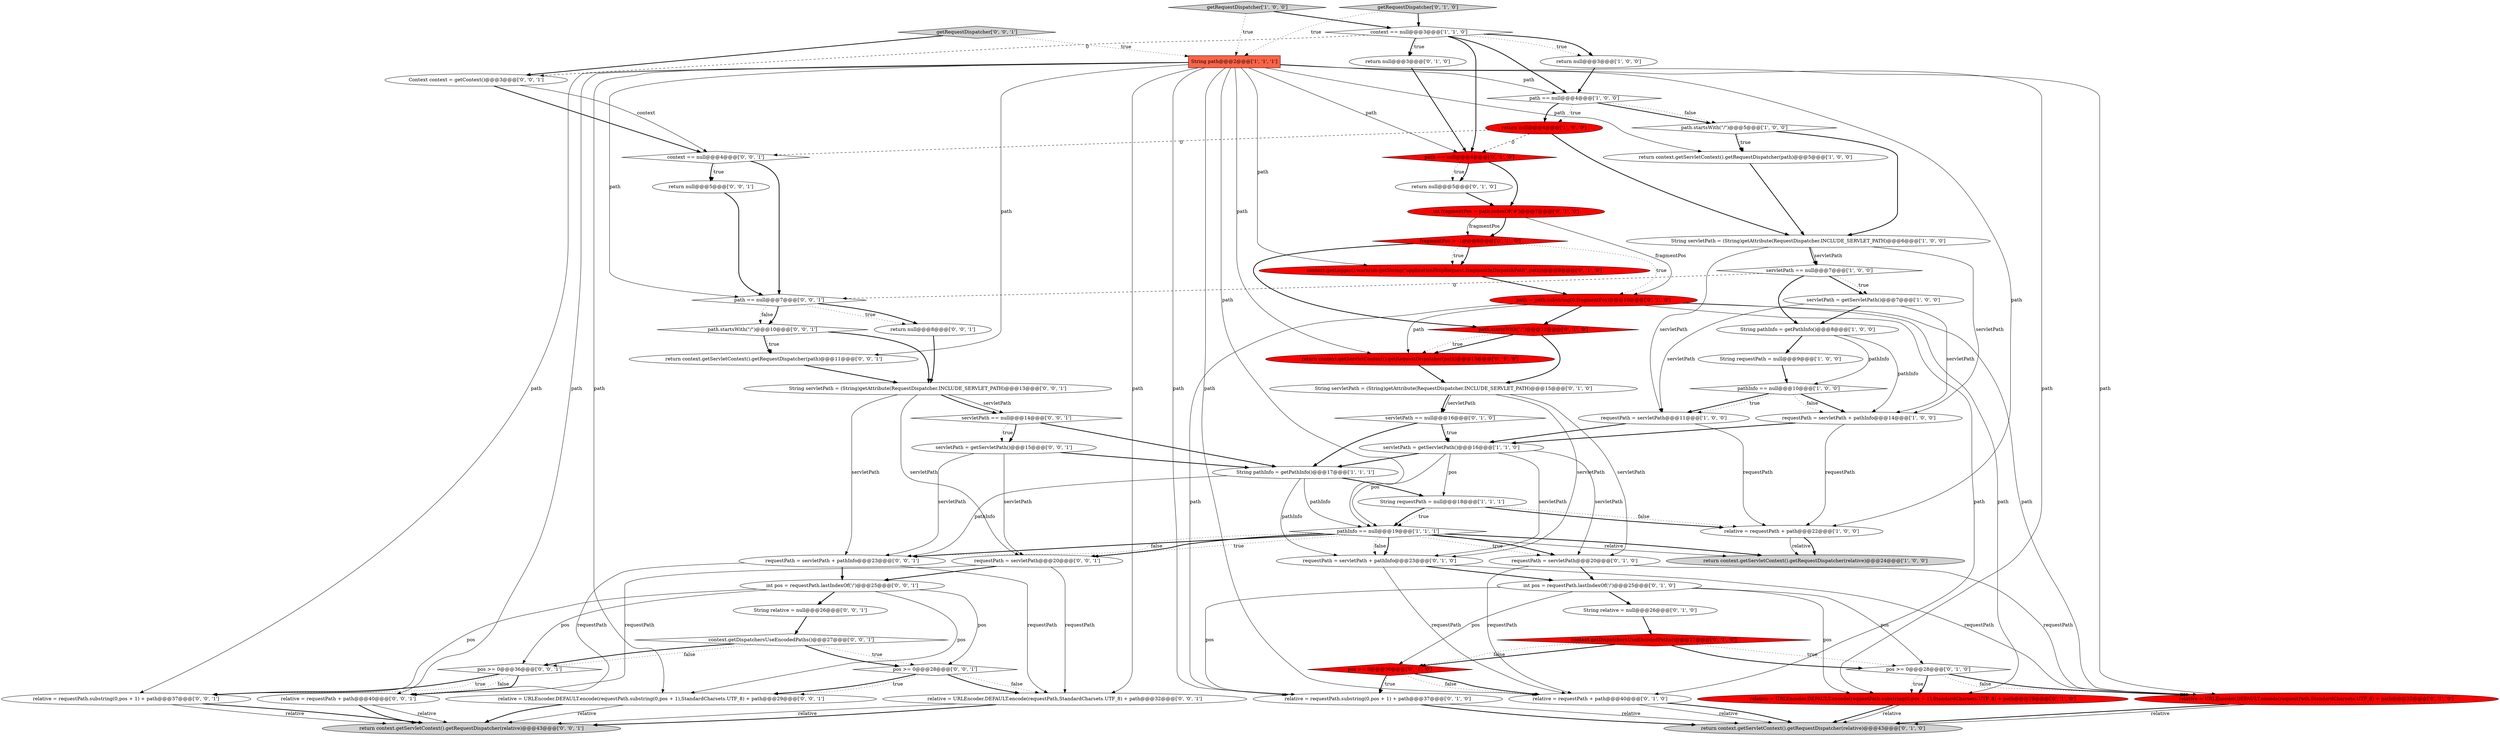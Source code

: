digraph {
21 [style = filled, label = "servletPath == null@@@7@@@['1', '0', '0']", fillcolor = white, shape = diamond image = "AAA0AAABBB1BBB"];
5 [style = filled, label = "return null@@@3@@@['1', '0', '0']", fillcolor = white, shape = ellipse image = "AAA0AAABBB1BBB"];
36 [style = filled, label = "pos >= 0@@@36@@@['0', '1', '0']", fillcolor = red, shape = diamond image = "AAA1AAABBB2BBB"];
67 [style = filled, label = "servletPath = getServletPath()@@@15@@@['0', '0', '1']", fillcolor = white, shape = ellipse image = "AAA0AAABBB3BBB"];
56 [style = filled, label = "relative = URLEncoder.DEFAULT.encode(requestPath.substring(0,pos + 1),StandardCharsets.UTF_8) + path@@@29@@@['0', '0', '1']", fillcolor = white, shape = ellipse image = "AAA0AAABBB3BBB"];
0 [style = filled, label = "getRequestDispatcher['1', '0', '0']", fillcolor = lightgray, shape = diamond image = "AAA0AAABBB1BBB"];
54 [style = filled, label = "String servletPath = (String)getAttribute(RequestDispatcher.INCLUDE_SERVLET_PATH)@@@13@@@['0', '0', '1']", fillcolor = white, shape = ellipse image = "AAA0AAABBB3BBB"];
31 [style = filled, label = "requestPath = servletPath@@@20@@@['0', '1', '0']", fillcolor = white, shape = ellipse image = "AAA0AAABBB2BBB"];
58 [style = filled, label = "requestPath = servletPath@@@20@@@['0', '0', '1']", fillcolor = white, shape = ellipse image = "AAA0AAABBB3BBB"];
11 [style = filled, label = "return context.getServletContext().getRequestDispatcher(relative)@@@24@@@['1', '0', '0']", fillcolor = lightgray, shape = ellipse image = "AAA0AAABBB1BBB"];
28 [style = filled, label = "return null@@@3@@@['0', '1', '0']", fillcolor = white, shape = ellipse image = "AAA0AAABBB2BBB"];
40 [style = filled, label = "servletPath == null@@@16@@@['0', '1', '0']", fillcolor = white, shape = diamond image = "AAA0AAABBB2BBB"];
64 [style = filled, label = "int pos = requestPath.lastIndexOf('/')@@@25@@@['0', '0', '1']", fillcolor = white, shape = ellipse image = "AAA0AAABBB3BBB"];
1 [style = filled, label = "path == null@@@4@@@['1', '0', '0']", fillcolor = white, shape = diamond image = "AAA0AAABBB1BBB"];
16 [style = filled, label = "pathInfo == null@@@10@@@['1', '0', '0']", fillcolor = white, shape = diamond image = "AAA0AAABBB1BBB"];
52 [style = filled, label = "path.startsWith(\"/\")@@@10@@@['0', '0', '1']", fillcolor = white, shape = diamond image = "AAA0AAABBB3BBB"];
26 [style = filled, label = "requestPath = servletPath + pathInfo@@@23@@@['0', '1', '0']", fillcolor = white, shape = ellipse image = "AAA0AAABBB2BBB"];
23 [style = filled, label = "String relative = null@@@26@@@['0', '1', '0']", fillcolor = white, shape = ellipse image = "AAA0AAABBB2BBB"];
24 [style = filled, label = "return context.getServletContext().getRequestDispatcher(path)@@@13@@@['0', '1', '0']", fillcolor = red, shape = ellipse image = "AAA1AAABBB2BBB"];
59 [style = filled, label = "Context context = getContext()@@@3@@@['0', '0', '1']", fillcolor = white, shape = ellipse image = "AAA0AAABBB3BBB"];
7 [style = filled, label = "String requestPath = null@@@9@@@['1', '0', '0']", fillcolor = white, shape = ellipse image = "AAA0AAABBB1BBB"];
17 [style = filled, label = "return null@@@4@@@['1', '0', '0']", fillcolor = red, shape = ellipse image = "AAA1AAABBB1BBB"];
34 [style = filled, label = "relative = requestPath + path@@@40@@@['0', '1', '0']", fillcolor = white, shape = ellipse image = "AAA0AAABBB2BBB"];
2 [style = filled, label = "String pathInfo = getPathInfo()@@@8@@@['1', '0', '0']", fillcolor = white, shape = ellipse image = "AAA0AAABBB1BBB"];
46 [style = filled, label = "relative = URLEncoder.DEFAULT.encode(requestPath,StandardCharsets.UTF_8) + path@@@32@@@['0', '0', '1']", fillcolor = white, shape = ellipse image = "AAA0AAABBB3BBB"];
13 [style = filled, label = "path.startsWith(\"/\")@@@5@@@['1', '0', '0']", fillcolor = white, shape = diamond image = "AAA0AAABBB1BBB"];
18 [style = filled, label = "relative = requestPath + path@@@22@@@['1', '0', '0']", fillcolor = white, shape = ellipse image = "AAA0AAABBB1BBB"];
38 [style = filled, label = "relative = URLEncoder.DEFAULT.encode(requestPath.substring(0,pos + 1),StandardCharsets.UTF_8) + path@@@29@@@['0', '1', '0']", fillcolor = red, shape = ellipse image = "AAA1AAABBB2BBB"];
6 [style = filled, label = "requestPath = servletPath@@@11@@@['1', '0', '0']", fillcolor = white, shape = ellipse image = "AAA0AAABBB1BBB"];
65 [style = filled, label = "relative = requestPath + path@@@40@@@['0', '0', '1']", fillcolor = white, shape = ellipse image = "AAA0AAABBB3BBB"];
25 [style = filled, label = "context.getDispatchersUseEncodedPaths()@@@27@@@['0', '1', '0']", fillcolor = red, shape = diamond image = "AAA1AAABBB2BBB"];
29 [style = filled, label = "getRequestDispatcher['0', '1', '0']", fillcolor = lightgray, shape = diamond image = "AAA0AAABBB2BBB"];
66 [style = filled, label = "getRequestDispatcher['0', '0', '1']", fillcolor = lightgray, shape = diamond image = "AAA0AAABBB3BBB"];
60 [style = filled, label = "context == null@@@4@@@['0', '0', '1']", fillcolor = white, shape = diamond image = "AAA0AAABBB3BBB"];
27 [style = filled, label = "relative = URLEncoder.DEFAULT.encode(requestPath,StandardCharsets.UTF_8) + path@@@32@@@['0', '1', '0']", fillcolor = red, shape = ellipse image = "AAA1AAABBB2BBB"];
20 [style = filled, label = "String path@@@2@@@['1', '1', '1']", fillcolor = tomato, shape = box image = "AAA0AAABBB1BBB"];
49 [style = filled, label = "pos >= 0@@@36@@@['0', '0', '1']", fillcolor = white, shape = diamond image = "AAA0AAABBB3BBB"];
61 [style = filled, label = "String relative = null@@@26@@@['0', '0', '1']", fillcolor = white, shape = ellipse image = "AAA0AAABBB3BBB"];
12 [style = filled, label = "context == null@@@3@@@['1', '1', '0']", fillcolor = white, shape = diamond image = "AAA0AAABBB1BBB"];
39 [style = filled, label = "path == null@@@4@@@['0', '1', '0']", fillcolor = red, shape = diamond image = "AAA1AAABBB2BBB"];
14 [style = filled, label = "String servletPath = (String)getAttribute(RequestDispatcher.INCLUDE_SERVLET_PATH)@@@6@@@['1', '0', '0']", fillcolor = white, shape = ellipse image = "AAA0AAABBB1BBB"];
57 [style = filled, label = "context.getDispatchersUseEncodedPaths()@@@27@@@['0', '0', '1']", fillcolor = white, shape = diamond image = "AAA0AAABBB3BBB"];
33 [style = filled, label = "path.startsWith(\"/\")@@@12@@@['0', '1', '0']", fillcolor = red, shape = diamond image = "AAA1AAABBB2BBB"];
44 [style = filled, label = "return context.getServletContext().getRequestDispatcher(relative)@@@43@@@['0', '1', '0']", fillcolor = lightgray, shape = ellipse image = "AAA0AAABBB2BBB"];
37 [style = filled, label = "pos >= 0@@@28@@@['0', '1', '0']", fillcolor = white, shape = diamond image = "AAA0AAABBB2BBB"];
53 [style = filled, label = "return context.getServletContext().getRequestDispatcher(relative)@@@43@@@['0', '0', '1']", fillcolor = lightgray, shape = ellipse image = "AAA0AAABBB3BBB"];
3 [style = filled, label = "servletPath = getServletPath()@@@7@@@['1', '0', '0']", fillcolor = white, shape = ellipse image = "AAA0AAABBB1BBB"];
8 [style = filled, label = "requestPath = servletPath + pathInfo@@@14@@@['1', '0', '0']", fillcolor = white, shape = ellipse image = "AAA0AAABBB1BBB"];
50 [style = filled, label = "relative = requestPath.substring(0,pos + 1) + path@@@37@@@['0', '0', '1']", fillcolor = white, shape = ellipse image = "AAA0AAABBB3BBB"];
62 [style = filled, label = "pos >= 0@@@28@@@['0', '0', '1']", fillcolor = white, shape = diamond image = "AAA0AAABBB3BBB"];
47 [style = filled, label = "return null@@@8@@@['0', '0', '1']", fillcolor = white, shape = ellipse image = "AAA0AAABBB3BBB"];
68 [style = filled, label = "requestPath = servletPath + pathInfo@@@23@@@['0', '0', '1']", fillcolor = white, shape = ellipse image = "AAA0AAABBB3BBB"];
55 [style = filled, label = "servletPath == null@@@14@@@['0', '0', '1']", fillcolor = white, shape = diamond image = "AAA0AAABBB3BBB"];
63 [style = filled, label = "return null@@@5@@@['0', '0', '1']", fillcolor = white, shape = ellipse image = "AAA0AAABBB3BBB"];
4 [style = filled, label = "servletPath = getServletPath()@@@16@@@['1', '1', '0']", fillcolor = white, shape = ellipse image = "AAA0AAABBB1BBB"];
42 [style = filled, label = "context.getLogger().warn(sm.getString(\"applicationHttpRequest.fragmentInDispatchPath\",path))@@@9@@@['0', '1', '0']", fillcolor = red, shape = ellipse image = "AAA1AAABBB2BBB"];
19 [style = filled, label = "String pathInfo = getPathInfo()@@@17@@@['1', '1', '1']", fillcolor = white, shape = ellipse image = "AAA0AAABBB1BBB"];
32 [style = filled, label = "int fragmentPos = path.indexOf('#')@@@7@@@['0', '1', '0']", fillcolor = red, shape = ellipse image = "AAA1AAABBB2BBB"];
45 [style = filled, label = "relative = requestPath.substring(0,pos + 1) + path@@@37@@@['0', '1', '0']", fillcolor = white, shape = ellipse image = "AAA0AAABBB2BBB"];
30 [style = filled, label = "path = path.substring(0,fragmentPos)@@@10@@@['0', '1', '0']", fillcolor = red, shape = ellipse image = "AAA1AAABBB2BBB"];
9 [style = filled, label = "pathInfo == null@@@19@@@['1', '1', '1']", fillcolor = white, shape = diamond image = "AAA0AAABBB1BBB"];
22 [style = filled, label = "String servletPath = (String)getAttribute(RequestDispatcher.INCLUDE_SERVLET_PATH)@@@15@@@['0', '1', '0']", fillcolor = white, shape = ellipse image = "AAA0AAABBB2BBB"];
35 [style = filled, label = "return null@@@5@@@['0', '1', '0']", fillcolor = white, shape = ellipse image = "AAA0AAABBB2BBB"];
41 [style = filled, label = "int pos = requestPath.lastIndexOf('/')@@@25@@@['0', '1', '0']", fillcolor = white, shape = ellipse image = "AAA0AAABBB2BBB"];
43 [style = filled, label = "fragmentPos > -1@@@8@@@['0', '1', '0']", fillcolor = red, shape = diamond image = "AAA1AAABBB2BBB"];
48 [style = filled, label = "path == null@@@7@@@['0', '0', '1']", fillcolor = white, shape = diamond image = "AAA0AAABBB3BBB"];
15 [style = filled, label = "return context.getServletContext().getRequestDispatcher(path)@@@5@@@['1', '0', '0']", fillcolor = white, shape = ellipse image = "AAA0AAABBB1BBB"];
51 [style = filled, label = "return context.getServletContext().getRequestDispatcher(path)@@@11@@@['0', '0', '1']", fillcolor = white, shape = ellipse image = "AAA0AAABBB3BBB"];
10 [style = filled, label = "String requestPath = null@@@18@@@['1', '1', '1']", fillcolor = white, shape = ellipse image = "AAA0AAABBB1BBB"];
40->4 [style = bold, label=""];
9->58 [style = dotted, label="true"];
54->55 [style = bold, label=""];
12->5 [style = bold, label=""];
9->11 [style = bold, label=""];
14->8 [style = solid, label="servletPath"];
2->16 [style = solid, label="pathInfo"];
37->27 [style = bold, label=""];
64->50 [style = solid, label="pos"];
41->36 [style = solid, label="pos"];
38->44 [style = bold, label=""];
63->48 [style = bold, label=""];
4->26 [style = solid, label="servletPath"];
57->62 [style = bold, label=""];
27->44 [style = bold, label=""];
19->26 [style = solid, label="pathInfo"];
43->42 [style = bold, label=""];
59->60 [style = solid, label="context"];
61->57 [style = bold, label=""];
52->51 [style = dotted, label="true"];
22->26 [style = solid, label="servletPath"];
29->20 [style = dotted, label="true"];
1->13 [style = bold, label=""];
21->2 [style = bold, label=""];
9->58 [style = bold, label=""];
9->26 [style = bold, label=""];
48->52 [style = bold, label=""];
37->38 [style = dotted, label="true"];
54->58 [style = solid, label="servletPath"];
64->56 [style = solid, label="pos"];
41->38 [style = solid, label="pos"];
17->14 [style = bold, label=""];
37->38 [style = bold, label=""];
7->16 [style = bold, label=""];
60->63 [style = bold, label=""];
18->11 [style = solid, label="relative"];
21->48 [style = dashed, label="0"];
4->10 [style = solid, label="pos"];
13->15 [style = dotted, label="true"];
34->44 [style = solid, label="relative"];
9->26 [style = dotted, label="false"];
38->44 [style = solid, label="relative"];
8->4 [style = bold, label=""];
64->49 [style = solid, label="pos"];
1->13 [style = dotted, label="false"];
56->53 [style = bold, label=""];
13->14 [style = bold, label=""];
14->21 [style = solid, label="servletPath"];
22->40 [style = solid, label="servletPath"];
3->8 [style = solid, label="servletPath"];
21->3 [style = bold, label=""];
67->19 [style = bold, label=""];
62->56 [style = bold, label=""];
39->35 [style = dotted, label="true"];
23->25 [style = bold, label=""];
62->46 [style = bold, label=""];
20->39 [style = solid, label="path"];
12->28 [style = bold, label=""];
59->60 [style = bold, label=""];
20->42 [style = solid, label="path"];
51->54 [style = bold, label=""];
25->36 [style = bold, label=""];
20->24 [style = solid, label="path"];
16->6 [style = bold, label=""];
18->11 [style = bold, label=""];
4->19 [style = bold, label=""];
56->53 [style = solid, label="relative"];
20->9 [style = solid, label="path"];
9->31 [style = dotted, label="true"];
54->68 [style = solid, label="servletPath"];
19->68 [style = solid, label="pathInfo"];
27->44 [style = solid, label="relative"];
67->58 [style = solid, label="servletPath"];
6->18 [style = solid, label="requestPath"];
12->1 [style = bold, label=""];
26->27 [style = solid, label="requestPath"];
60->48 [style = bold, label=""];
9->68 [style = dotted, label="false"];
1->17 [style = bold, label=""];
43->30 [style = dotted, label="true"];
2->8 [style = solid, label="pathInfo"];
5->1 [style = bold, label=""];
6->4 [style = bold, label=""];
30->24 [style = solid, label="path"];
36->45 [style = dotted, label="true"];
20->50 [style = solid, label="path"];
48->47 [style = dotted, label="true"];
3->2 [style = bold, label=""];
47->54 [style = bold, label=""];
25->37 [style = bold, label=""];
12->59 [style = dashed, label="0"];
39->35 [style = bold, label=""];
41->37 [style = solid, label="pos"];
68->46 [style = solid, label="requestPath"];
20->34 [style = solid, label="path"];
31->27 [style = solid, label="requestPath"];
43->33 [style = bold, label=""];
31->41 [style = bold, label=""];
13->15 [style = bold, label=""];
65->53 [style = bold, label=""];
52->51 [style = bold, label=""];
55->19 [style = bold, label=""];
14->21 [style = bold, label=""];
46->53 [style = solid, label="relative"];
52->54 [style = bold, label=""];
10->18 [style = bold, label=""];
17->39 [style = dashed, label="0"];
3->6 [style = solid, label="servletPath"];
48->52 [style = dotted, label="false"];
4->9 [style = solid, label="pos"];
31->34 [style = solid, label="requestPath"];
50->53 [style = solid, label="relative"];
67->68 [style = solid, label="servletPath"];
30->33 [style = bold, label=""];
15->14 [style = bold, label=""];
1->17 [style = dotted, label="true"];
16->8 [style = bold, label=""];
20->51 [style = solid, label="path"];
28->39 [style = bold, label=""];
9->31 [style = bold, label=""];
0->12 [style = bold, label=""];
20->15 [style = solid, label="path"];
37->27 [style = dotted, label="false"];
40->4 [style = dotted, label="true"];
9->68 [style = bold, label=""];
26->34 [style = solid, label="requestPath"];
49->50 [style = dotted, label="true"];
35->32 [style = bold, label=""];
40->19 [style = bold, label=""];
19->10 [style = bold, label=""];
49->65 [style = bold, label=""];
54->55 [style = solid, label="servletPath"];
10->9 [style = dotted, label="true"];
68->65 [style = solid, label="requestPath"];
45->44 [style = bold, label=""];
41->45 [style = solid, label="pos"];
62->46 [style = dotted, label="false"];
49->50 [style = bold, label=""];
20->46 [style = solid, label="path"];
26->41 [style = bold, label=""];
55->67 [style = dotted, label="true"];
30->38 [style = solid, label="path"];
19->9 [style = solid, label="pathInfo"];
33->24 [style = bold, label=""];
39->32 [style = bold, label=""];
65->53 [style = solid, label="relative"];
34->44 [style = bold, label=""];
21->3 [style = dotted, label="true"];
33->24 [style = dotted, label="true"];
55->67 [style = bold, label=""];
32->30 [style = solid, label="fragmentPos"];
36->34 [style = dotted, label="false"];
49->65 [style = dotted, label="false"];
20->38 [style = solid, label="path"];
10->9 [style = bold, label=""];
20->45 [style = solid, label="path"];
64->61 [style = bold, label=""];
12->39 [style = bold, label=""];
20->56 [style = solid, label="path"];
58->65 [style = solid, label="requestPath"];
4->31 [style = solid, label="servletPath"];
16->8 [style = dotted, label="false"];
57->49 [style = dotted, label="false"];
36->34 [style = bold, label=""];
45->44 [style = solid, label="relative"];
33->22 [style = bold, label=""];
10->18 [style = dotted, label="false"];
58->64 [style = bold, label=""];
22->40 [style = bold, label=""];
68->64 [style = bold, label=""];
25->37 [style = dotted, label="true"];
58->46 [style = solid, label="requestPath"];
20->65 [style = solid, label="path"];
57->62 [style = dotted, label="true"];
46->53 [style = bold, label=""];
25->36 [style = dotted, label="false"];
0->20 [style = dotted, label="true"];
64->62 [style = solid, label="pos"];
32->43 [style = bold, label=""];
43->42 [style = dotted, label="true"];
24->22 [style = bold, label=""];
9->11 [style = solid, label="relative"];
12->28 [style = dotted, label="true"];
20->18 [style = solid, label="path"];
29->12 [style = bold, label=""];
20->1 [style = solid, label="path"];
32->43 [style = solid, label="fragmentPos"];
60->63 [style = dotted, label="true"];
12->5 [style = dotted, label="true"];
42->30 [style = bold, label=""];
48->47 [style = bold, label=""];
30->34 [style = solid, label="path"];
8->18 [style = solid, label="requestPath"];
14->6 [style = solid, label="servletPath"];
57->49 [style = bold, label=""];
30->45 [style = solid, label="path"];
62->56 [style = dotted, label="true"];
30->27 [style = solid, label="path"];
2->7 [style = bold, label=""];
22->31 [style = solid, label="servletPath"];
36->45 [style = bold, label=""];
17->60 [style = dashed, label="0"];
41->23 [style = bold, label=""];
66->59 [style = bold, label=""];
50->53 [style = bold, label=""];
20->27 [style = solid, label="path"];
66->20 [style = dotted, label="true"];
16->6 [style = dotted, label="true"];
20->48 [style = solid, label="path"];
}
